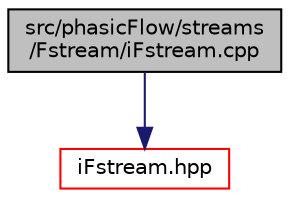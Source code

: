 digraph "src/phasicFlow/streams/Fstream/iFstream.cpp"
{
 // LATEX_PDF_SIZE
  edge [fontname="Helvetica",fontsize="10",labelfontname="Helvetica",labelfontsize="10"];
  node [fontname="Helvetica",fontsize="10",shape=record];
  Node1 [label="src/phasicFlow/streams\l/Fstream/iFstream.cpp",height=0.2,width=0.4,color="black", fillcolor="grey75", style="filled", fontcolor="black",tooltip=" "];
  Node1 -> Node2 [color="midnightblue",fontsize="10",style="solid",fontname="Helvetica"];
  Node2 [label="iFstream.hpp",height=0.2,width=0.4,color="red", fillcolor="white", style="filled",URL="$iFstream_8hpp.html",tooltip=" "];
}
